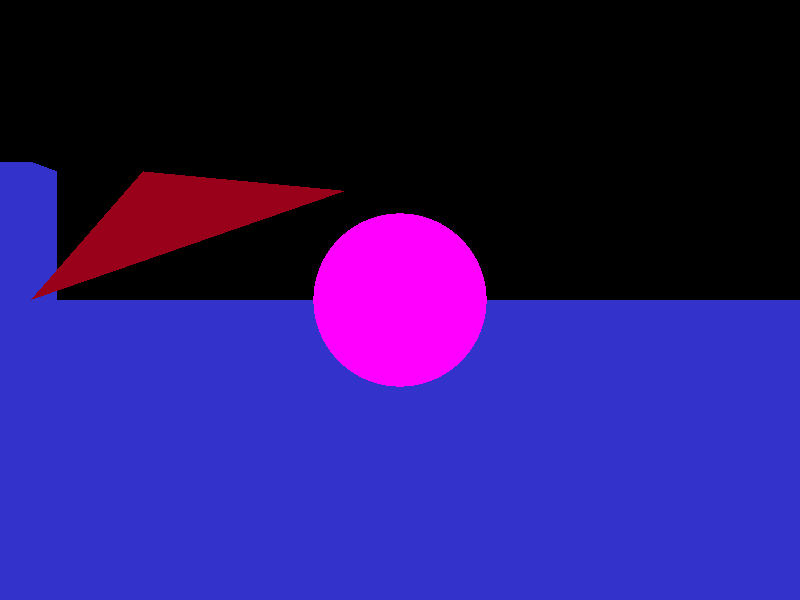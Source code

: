 // cs174, assignment 1 sample file (RIGHT HANDED)

camera {
  location  <0, 0, 14>
  up        <0,  1,  0>
  right     <1.33333, 0,  0>
  look_at   <0, 0, 0>
}


light_source {<-100, 100, 100> color rgb <1.5, 1.5, 1.5>}

sphere { <0, 0, 0>, 2
  pigment { color rgb <1.0, 0.0, 1.0>}
  finish {ambient 0.2 diffuse 0.4}
  translate <0, 0, 0>
}

plane {<0, 1, 0>, -4
      pigment {color rgb <0.2, 0.2, 0.8>}
      finish {ambient 0.4 diffuse 0.8}
}

triangle {<8, 0, 1>, <6, 3, 0>, <1, 2, 3>
      pigment {color rgb <0.6, 0.0, 0.1>}
      finish {ambient 0.4 diffuse 0.2}
}


box {<8, 0, 1>, <42, 3, 0>
      pigment {color rgb <0.2, 0.2, 0.8>}
      finish {ambient 0.4 diffuse 0.8}
}



